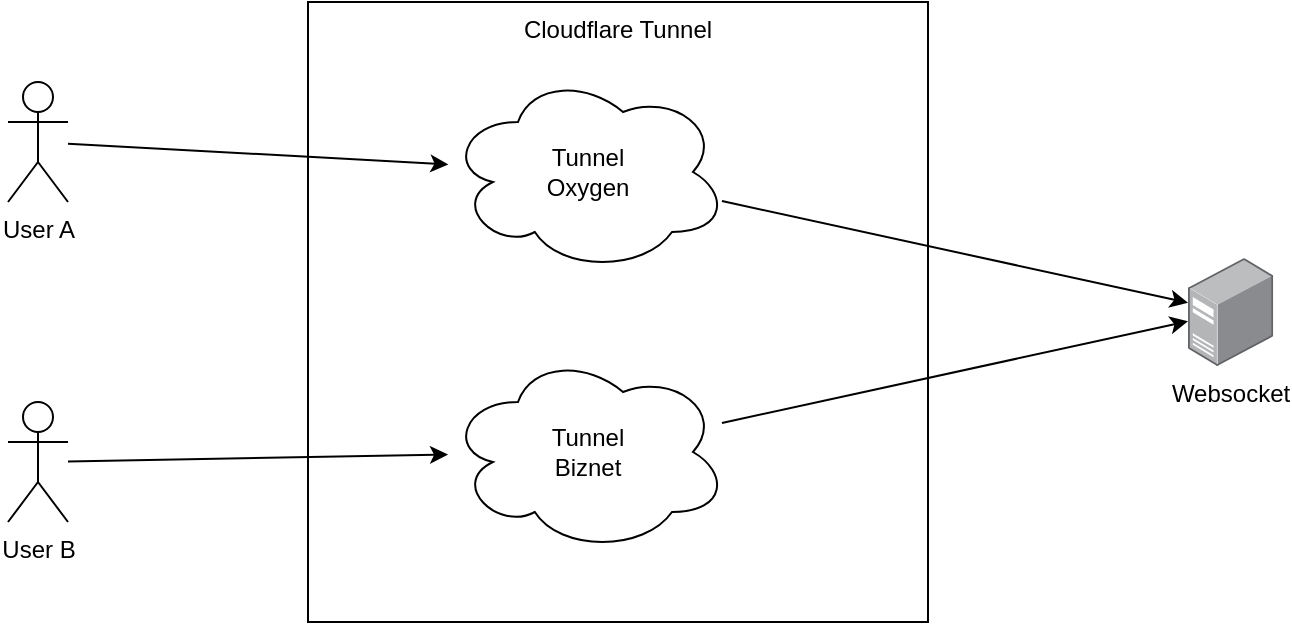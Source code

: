 <mxfile version="24.7.4" pages="2">
  <diagram name="Ingress Traffic" id="rF0oRLGpflAh7kWQUItc">
    <mxGraphModel dx="1434" dy="799" grid="1" gridSize="10" guides="1" tooltips="1" connect="1" arrows="1" fold="1" page="1" pageScale="1" pageWidth="850" pageHeight="1100" math="0" shadow="0">
      <root>
        <mxCell id="0" />
        <mxCell id="1" parent="0" />
        <mxCell id="1gaI4uT_1AzjA7hx76fX-1" value="User A" style="shape=umlActor;verticalLabelPosition=bottom;verticalAlign=top;html=1;outlineConnect=0;" vertex="1" parent="1">
          <mxGeometry x="90" y="250" width="30" height="60" as="geometry" />
        </mxCell>
        <mxCell id="1gaI4uT_1AzjA7hx76fX-2" value="User B" style="shape=umlActor;verticalLabelPosition=bottom;verticalAlign=top;html=1;outlineConnect=0;" vertex="1" parent="1">
          <mxGeometry x="90" y="410" width="30" height="60" as="geometry" />
        </mxCell>
        <mxCell id="1gaI4uT_1AzjA7hx76fX-8" value="Websocket" style="image;points=[];aspect=fixed;html=1;align=center;shadow=0;dashed=0;image=img/lib/allied_telesis/computer_and_terminals/Server_Desktop.svg;" vertex="1" parent="1">
          <mxGeometry x="680" y="338" width="42.6" height="54" as="geometry" />
        </mxCell>
        <mxCell id="1gaI4uT_1AzjA7hx76fX-19" value="" style="group" vertex="1" connectable="0" parent="1">
          <mxGeometry x="240" y="210" width="310" height="310" as="geometry" />
        </mxCell>
        <mxCell id="1gaI4uT_1AzjA7hx76fX-5" value="Cloudflare Tunnel" style="rounded=0;whiteSpace=wrap;html=1;verticalAlign=top;" vertex="1" parent="1gaI4uT_1AzjA7hx76fX-19">
          <mxGeometry width="310" height="310" as="geometry" />
        </mxCell>
        <mxCell id="1gaI4uT_1AzjA7hx76fX-17" value="Tunnel&lt;div&gt;Oxygen&lt;/div&gt;" style="ellipse;shape=cloud;whiteSpace=wrap;html=1;" vertex="1" parent="1gaI4uT_1AzjA7hx76fX-19">
          <mxGeometry x="70" y="35" width="140" height="100" as="geometry" />
        </mxCell>
        <mxCell id="1gaI4uT_1AzjA7hx76fX-18" value="Tunnel&lt;div&gt;Biznet&lt;/div&gt;" style="ellipse;shape=cloud;whiteSpace=wrap;html=1;" vertex="1" parent="1gaI4uT_1AzjA7hx76fX-19">
          <mxGeometry x="70" y="175" width="140" height="100" as="geometry" />
        </mxCell>
        <mxCell id="1gaI4uT_1AzjA7hx76fX-20" style="rounded=0;orthogonalLoop=1;jettySize=auto;html=1;" edge="1" parent="1" source="1gaI4uT_1AzjA7hx76fX-1" target="1gaI4uT_1AzjA7hx76fX-17">
          <mxGeometry relative="1" as="geometry" />
        </mxCell>
        <mxCell id="1gaI4uT_1AzjA7hx76fX-21" style="rounded=0;orthogonalLoop=1;jettySize=auto;html=1;" edge="1" parent="1" source="1gaI4uT_1AzjA7hx76fX-2" target="1gaI4uT_1AzjA7hx76fX-18">
          <mxGeometry relative="1" as="geometry" />
        </mxCell>
        <mxCell id="1gaI4uT_1AzjA7hx76fX-23" style="rounded=0;orthogonalLoop=1;jettySize=auto;html=1;" edge="1" parent="1" source="1gaI4uT_1AzjA7hx76fX-17" target="1gaI4uT_1AzjA7hx76fX-8">
          <mxGeometry relative="1" as="geometry" />
        </mxCell>
        <mxCell id="1gaI4uT_1AzjA7hx76fX-24" style="rounded=0;orthogonalLoop=1;jettySize=auto;html=1;" edge="1" parent="1" source="1gaI4uT_1AzjA7hx76fX-18" target="1gaI4uT_1AzjA7hx76fX-8">
          <mxGeometry relative="1" as="geometry" />
        </mxCell>
      </root>
    </mxGraphModel>
  </diagram>
  <diagram name="Copy of Ingress Traffic" id="JbL60PEgHYolG94daqMJ">
    <mxGraphModel dx="1434" dy="799" grid="1" gridSize="10" guides="1" tooltips="1" connect="1" arrows="1" fold="1" page="1" pageScale="1" pageWidth="850" pageHeight="1100" math="0" shadow="0">
      <root>
        <mxCell id="ICloXEMcIsM4z0YLZVXx-0" />
        <mxCell id="ICloXEMcIsM4z0YLZVXx-1" parent="ICloXEMcIsM4z0YLZVXx-0" />
        <mxCell id="JwtdE9GVqmQsItNdbANv-11" value="RPC List" style="rounded=0;whiteSpace=wrap;html=1;verticalAlign=top;" vertex="1" parent="ICloXEMcIsM4z0YLZVXx-1">
          <mxGeometry x="252.6" y="20" width="337.4" height="130" as="geometry" />
        </mxCell>
        <mxCell id="JwtdE9GVqmQsItNdbANv-8" style="rounded=0;orthogonalLoop=1;jettySize=auto;html=1;" edge="1" parent="ICloXEMcIsM4z0YLZVXx-1" source="JwtdE9GVqmQsItNdbANv-0" target="JwtdE9GVqmQsItNdbANv-2">
          <mxGeometry relative="1" as="geometry" />
        </mxCell>
        <mxCell id="JwtdE9GVqmQsItNdbANv-9" style="rounded=0;orthogonalLoop=1;jettySize=auto;html=1;" edge="1" parent="ICloXEMcIsM4z0YLZVXx-1" source="JwtdE9GVqmQsItNdbANv-0" target="JwtdE9GVqmQsItNdbANv-3">
          <mxGeometry relative="1" as="geometry" />
        </mxCell>
        <mxCell id="JwtdE9GVqmQsItNdbANv-10" style="rounded=0;orthogonalLoop=1;jettySize=auto;html=1;" edge="1" parent="ICloXEMcIsM4z0YLZVXx-1" source="JwtdE9GVqmQsItNdbANv-0" target="JwtdE9GVqmQsItNdbANv-4">
          <mxGeometry relative="1" as="geometry" />
        </mxCell>
        <mxCell id="JwtdE9GVqmQsItNdbANv-0" value="&lt;div&gt;Oxygen&lt;/div&gt;" style="ellipse;shape=cloud;whiteSpace=wrap;html=1;" vertex="1" parent="ICloXEMcIsM4z0YLZVXx-1">
          <mxGeometry x="171.3" y="340" width="140" height="100" as="geometry" />
        </mxCell>
        <mxCell id="JwtdE9GVqmQsItNdbANv-13" style="rounded=0;orthogonalLoop=1;jettySize=auto;html=1;" edge="1" parent="ICloXEMcIsM4z0YLZVXx-1" source="JwtdE9GVqmQsItNdbANv-1" target="JwtdE9GVqmQsItNdbANv-2">
          <mxGeometry relative="1" as="geometry" />
        </mxCell>
        <mxCell id="JwtdE9GVqmQsItNdbANv-14" style="rounded=0;orthogonalLoop=1;jettySize=auto;html=1;" edge="1" parent="ICloXEMcIsM4z0YLZVXx-1" source="JwtdE9GVqmQsItNdbANv-1" target="JwtdE9GVqmQsItNdbANv-3">
          <mxGeometry relative="1" as="geometry" />
        </mxCell>
        <mxCell id="JwtdE9GVqmQsItNdbANv-15" style="rounded=0;orthogonalLoop=1;jettySize=auto;html=1;" edge="1" parent="ICloXEMcIsM4z0YLZVXx-1" source="JwtdE9GVqmQsItNdbANv-1" target="JwtdE9GVqmQsItNdbANv-4">
          <mxGeometry relative="1" as="geometry" />
        </mxCell>
        <mxCell id="JwtdE9GVqmQsItNdbANv-1" value="&lt;div&gt;Biznet&lt;/div&gt;" style="ellipse;shape=cloud;whiteSpace=wrap;html=1;" vertex="1" parent="ICloXEMcIsM4z0YLZVXx-1">
          <mxGeometry x="531.3" y="340" width="140" height="100" as="geometry" />
        </mxCell>
        <mxCell id="JwtdE9GVqmQsItNdbANv-2" value="RPC ETH" style="image;points=[];aspect=fixed;html=1;align=center;shadow=0;dashed=0;image=img/lib/allied_telesis/computer_and_terminals/Server_Desktop.svg;" vertex="1" parent="ICloXEMcIsM4z0YLZVXx-1">
          <mxGeometry x="314" y="50" width="42.6" height="54" as="geometry" />
        </mxCell>
        <mxCell id="JwtdE9GVqmQsItNdbANv-3" value="RPC BSC" style="image;points=[];aspect=fixed;html=1;align=center;shadow=0;dashed=0;image=img/lib/allied_telesis/computer_and_terminals/Server_Desktop.svg;" vertex="1" parent="ICloXEMcIsM4z0YLZVXx-1">
          <mxGeometry x="404" y="50" width="42.6" height="54" as="geometry" />
        </mxCell>
        <mxCell id="JwtdE9GVqmQsItNdbANv-4" value="RPC Polygon" style="image;points=[];aspect=fixed;html=1;align=center;shadow=0;dashed=0;image=img/lib/allied_telesis/computer_and_terminals/Server_Desktop.svg;" vertex="1" parent="ICloXEMcIsM4z0YLZVXx-1">
          <mxGeometry x="494" y="50" width="42.6" height="54" as="geometry" />
        </mxCell>
        <mxCell id="JwtdE9GVqmQsItNdbANv-7" style="rounded=0;orthogonalLoop=1;jettySize=auto;html=1;" edge="1" parent="ICloXEMcIsM4z0YLZVXx-1" source="JwtdE9GVqmQsItNdbANv-5" target="JwtdE9GVqmQsItNdbANv-0">
          <mxGeometry relative="1" as="geometry" />
        </mxCell>
        <mxCell id="JwtdE9GVqmQsItNdbANv-5" value="VM Oxygen" style="image;points=[];aspect=fixed;html=1;align=center;shadow=0;dashed=0;image=img/lib/allied_telesis/computer_and_terminals/Server_Desktop.svg;" vertex="1" parent="ICloXEMcIsM4z0YLZVXx-1">
          <mxGeometry x="211.3" y="560" width="42.6" height="54" as="geometry" />
        </mxCell>
        <mxCell id="JwtdE9GVqmQsItNdbANv-12" style="rounded=0;orthogonalLoop=1;jettySize=auto;html=1;" edge="1" parent="ICloXEMcIsM4z0YLZVXx-1" source="JwtdE9GVqmQsItNdbANv-6" target="JwtdE9GVqmQsItNdbANv-1">
          <mxGeometry relative="1" as="geometry" />
        </mxCell>
        <mxCell id="JwtdE9GVqmQsItNdbANv-6" value="VM Biznet" style="image;points=[];aspect=fixed;html=1;align=center;shadow=0;dashed=0;image=img/lib/allied_telesis/computer_and_terminals/Server_Desktop.svg;" vertex="1" parent="ICloXEMcIsM4z0YLZVXx-1">
          <mxGeometry x="591.3" y="560" width="42.6" height="54" as="geometry" />
        </mxCell>
      </root>
    </mxGraphModel>
  </diagram>
</mxfile>
